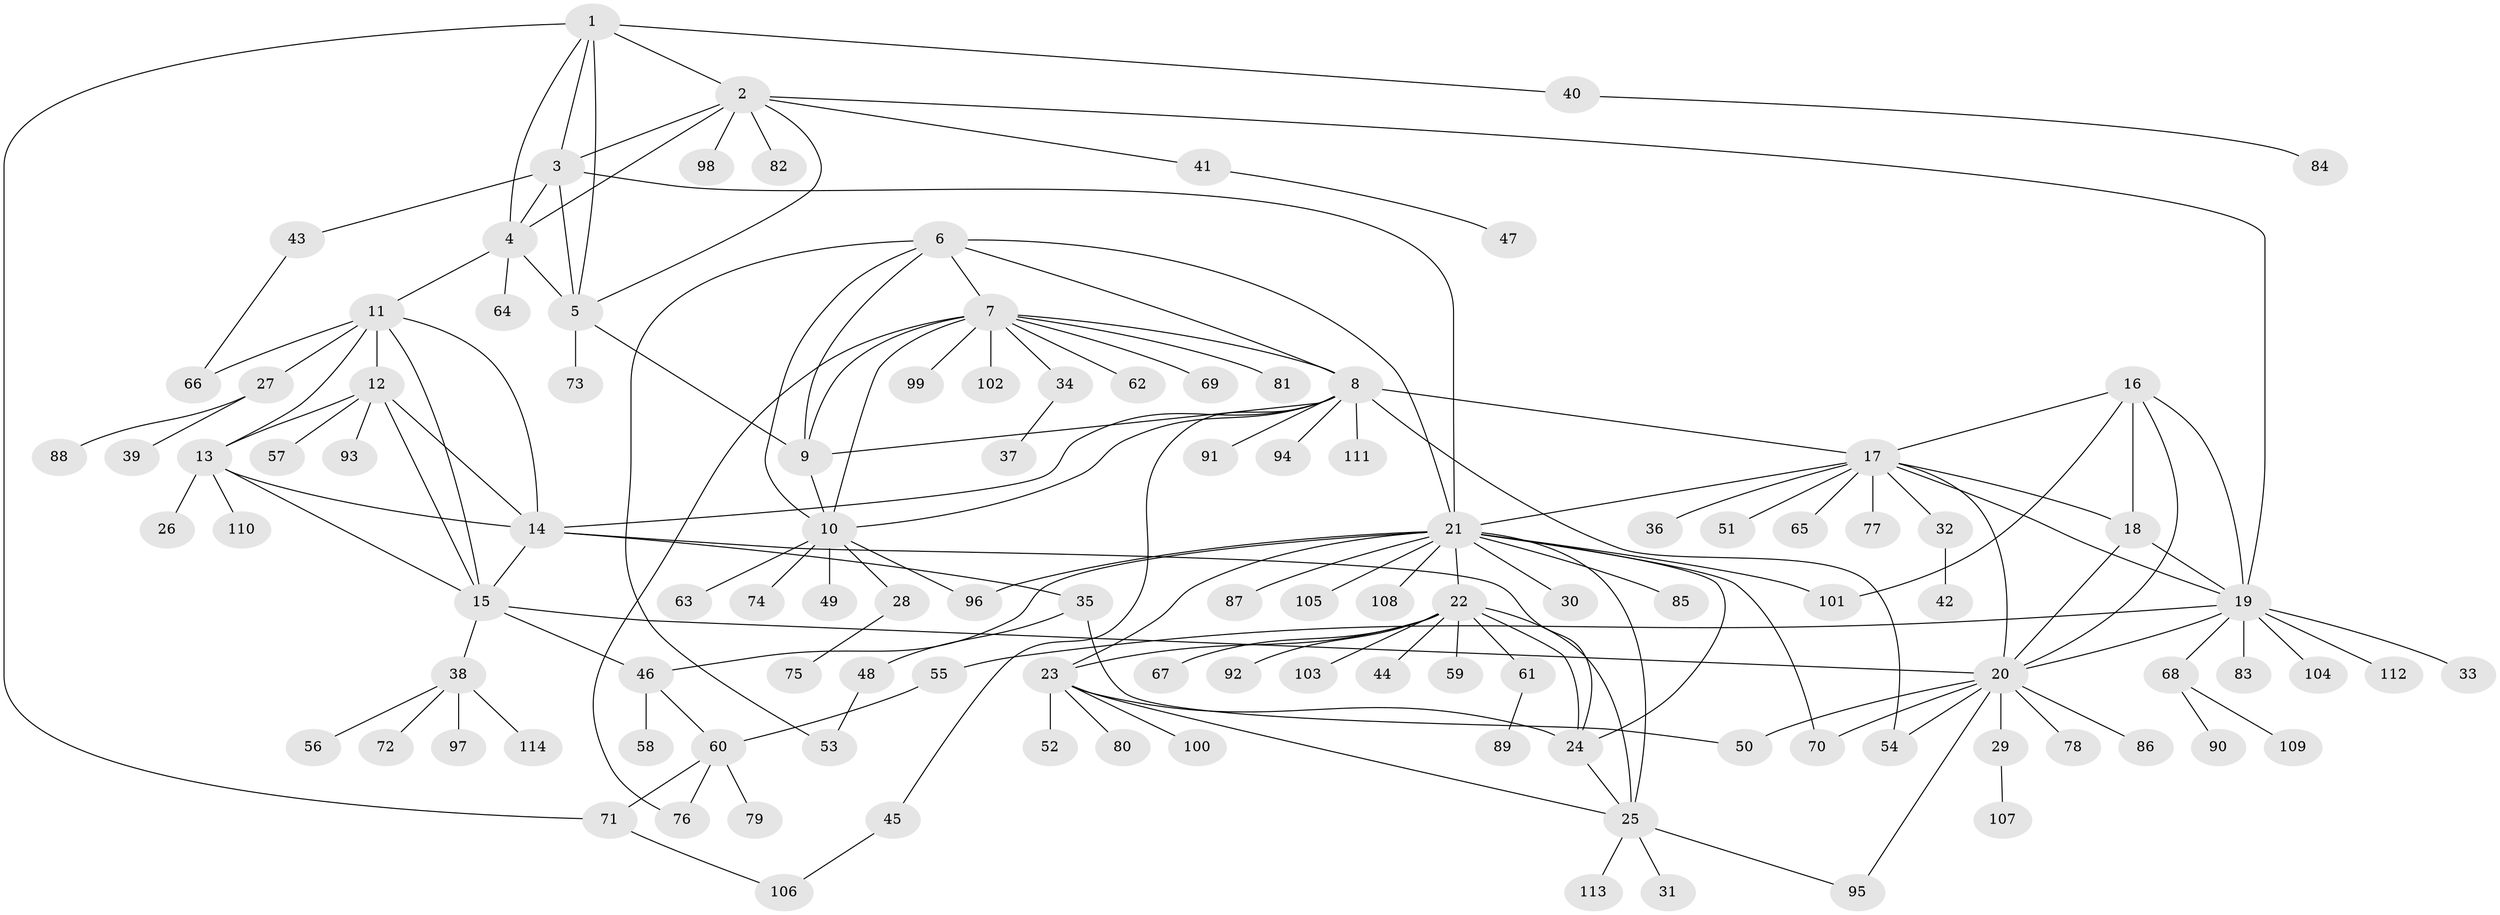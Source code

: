 // Generated by graph-tools (version 1.1) at 2025/26/03/09/25 03:26:42]
// undirected, 114 vertices, 162 edges
graph export_dot {
graph [start="1"]
  node [color=gray90,style=filled];
  1;
  2;
  3;
  4;
  5;
  6;
  7;
  8;
  9;
  10;
  11;
  12;
  13;
  14;
  15;
  16;
  17;
  18;
  19;
  20;
  21;
  22;
  23;
  24;
  25;
  26;
  27;
  28;
  29;
  30;
  31;
  32;
  33;
  34;
  35;
  36;
  37;
  38;
  39;
  40;
  41;
  42;
  43;
  44;
  45;
  46;
  47;
  48;
  49;
  50;
  51;
  52;
  53;
  54;
  55;
  56;
  57;
  58;
  59;
  60;
  61;
  62;
  63;
  64;
  65;
  66;
  67;
  68;
  69;
  70;
  71;
  72;
  73;
  74;
  75;
  76;
  77;
  78;
  79;
  80;
  81;
  82;
  83;
  84;
  85;
  86;
  87;
  88;
  89;
  90;
  91;
  92;
  93;
  94;
  95;
  96;
  97;
  98;
  99;
  100;
  101;
  102;
  103;
  104;
  105;
  106;
  107;
  108;
  109;
  110;
  111;
  112;
  113;
  114;
  1 -- 2;
  1 -- 3;
  1 -- 4;
  1 -- 5;
  1 -- 40;
  1 -- 71;
  2 -- 3;
  2 -- 4;
  2 -- 5;
  2 -- 19;
  2 -- 41;
  2 -- 82;
  2 -- 98;
  3 -- 4;
  3 -- 5;
  3 -- 21;
  3 -- 43;
  4 -- 5;
  4 -- 11;
  4 -- 64;
  5 -- 9;
  5 -- 73;
  6 -- 7;
  6 -- 8;
  6 -- 9;
  6 -- 10;
  6 -- 21;
  6 -- 53;
  7 -- 8;
  7 -- 9;
  7 -- 10;
  7 -- 34;
  7 -- 62;
  7 -- 69;
  7 -- 76;
  7 -- 81;
  7 -- 99;
  7 -- 102;
  8 -- 9;
  8 -- 10;
  8 -- 14;
  8 -- 17;
  8 -- 45;
  8 -- 54;
  8 -- 91;
  8 -- 94;
  8 -- 111;
  9 -- 10;
  10 -- 28;
  10 -- 49;
  10 -- 63;
  10 -- 74;
  10 -- 96;
  11 -- 12;
  11 -- 13;
  11 -- 14;
  11 -- 15;
  11 -- 27;
  11 -- 66;
  12 -- 13;
  12 -- 14;
  12 -- 15;
  12 -- 57;
  12 -- 93;
  13 -- 14;
  13 -- 15;
  13 -- 26;
  13 -- 110;
  14 -- 15;
  14 -- 24;
  14 -- 35;
  15 -- 20;
  15 -- 38;
  15 -- 46;
  16 -- 17;
  16 -- 18;
  16 -- 19;
  16 -- 20;
  16 -- 101;
  17 -- 18;
  17 -- 19;
  17 -- 20;
  17 -- 21;
  17 -- 32;
  17 -- 36;
  17 -- 51;
  17 -- 65;
  17 -- 77;
  18 -- 19;
  18 -- 20;
  19 -- 20;
  19 -- 33;
  19 -- 55;
  19 -- 68;
  19 -- 83;
  19 -- 104;
  19 -- 112;
  20 -- 29;
  20 -- 50;
  20 -- 54;
  20 -- 70;
  20 -- 78;
  20 -- 86;
  20 -- 95;
  21 -- 22;
  21 -- 23;
  21 -- 24;
  21 -- 25;
  21 -- 30;
  21 -- 46;
  21 -- 70;
  21 -- 85;
  21 -- 87;
  21 -- 96;
  21 -- 101;
  21 -- 105;
  21 -- 108;
  22 -- 23;
  22 -- 24;
  22 -- 25;
  22 -- 44;
  22 -- 59;
  22 -- 61;
  22 -- 67;
  22 -- 92;
  22 -- 103;
  23 -- 24;
  23 -- 25;
  23 -- 52;
  23 -- 80;
  23 -- 100;
  24 -- 25;
  25 -- 31;
  25 -- 95;
  25 -- 113;
  27 -- 39;
  27 -- 88;
  28 -- 75;
  29 -- 107;
  32 -- 42;
  34 -- 37;
  35 -- 48;
  35 -- 50;
  38 -- 56;
  38 -- 72;
  38 -- 97;
  38 -- 114;
  40 -- 84;
  41 -- 47;
  43 -- 66;
  45 -- 106;
  46 -- 58;
  46 -- 60;
  48 -- 53;
  55 -- 60;
  60 -- 71;
  60 -- 76;
  60 -- 79;
  61 -- 89;
  68 -- 90;
  68 -- 109;
  71 -- 106;
}
